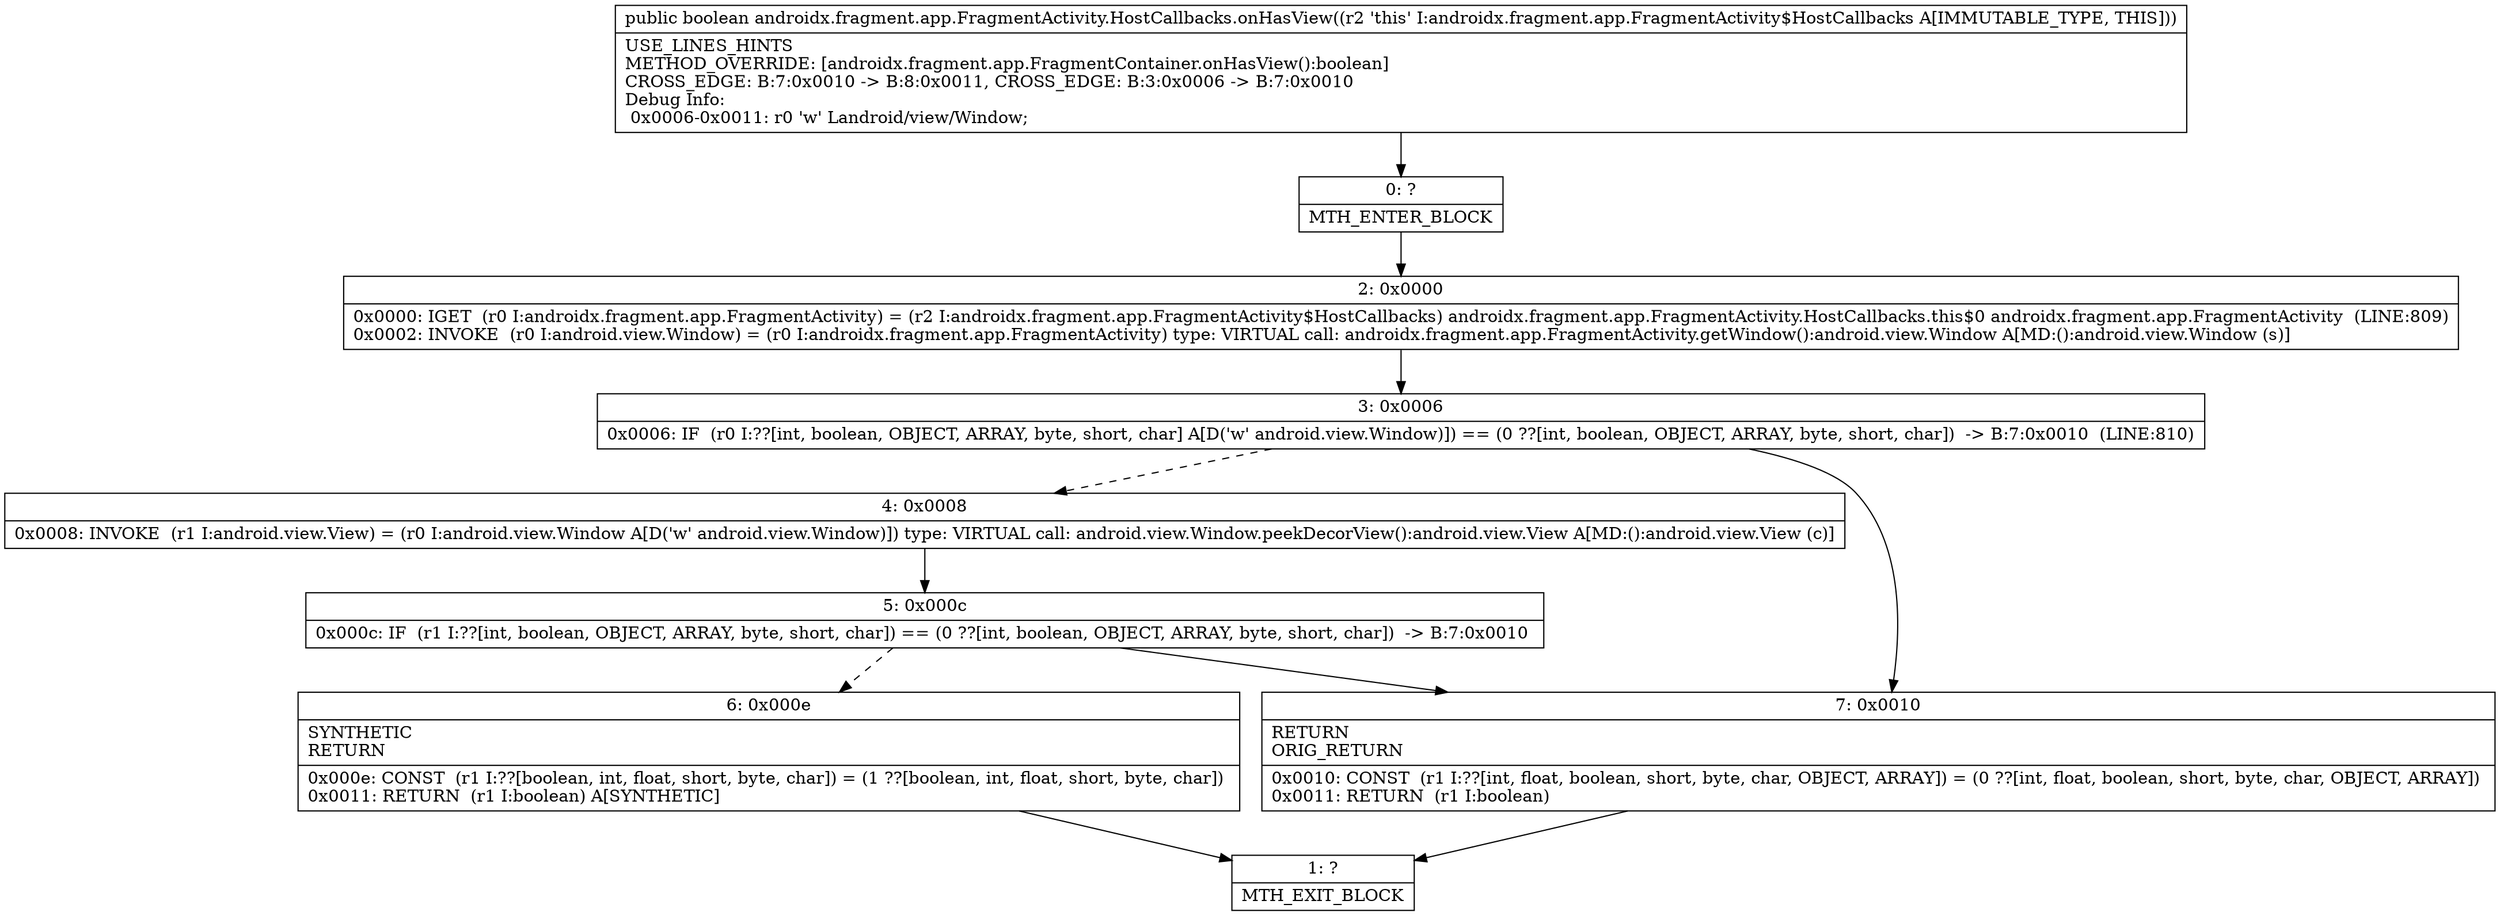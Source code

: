 digraph "CFG forandroidx.fragment.app.FragmentActivity.HostCallbacks.onHasView()Z" {
Node_0 [shape=record,label="{0\:\ ?|MTH_ENTER_BLOCK\l}"];
Node_2 [shape=record,label="{2\:\ 0x0000|0x0000: IGET  (r0 I:androidx.fragment.app.FragmentActivity) = (r2 I:androidx.fragment.app.FragmentActivity$HostCallbacks) androidx.fragment.app.FragmentActivity.HostCallbacks.this$0 androidx.fragment.app.FragmentActivity  (LINE:809)\l0x0002: INVOKE  (r0 I:android.view.Window) = (r0 I:androidx.fragment.app.FragmentActivity) type: VIRTUAL call: androidx.fragment.app.FragmentActivity.getWindow():android.view.Window A[MD:():android.view.Window (s)]\l}"];
Node_3 [shape=record,label="{3\:\ 0x0006|0x0006: IF  (r0 I:??[int, boolean, OBJECT, ARRAY, byte, short, char] A[D('w' android.view.Window)]) == (0 ??[int, boolean, OBJECT, ARRAY, byte, short, char])  \-\> B:7:0x0010  (LINE:810)\l}"];
Node_4 [shape=record,label="{4\:\ 0x0008|0x0008: INVOKE  (r1 I:android.view.View) = (r0 I:android.view.Window A[D('w' android.view.Window)]) type: VIRTUAL call: android.view.Window.peekDecorView():android.view.View A[MD:():android.view.View (c)]\l}"];
Node_5 [shape=record,label="{5\:\ 0x000c|0x000c: IF  (r1 I:??[int, boolean, OBJECT, ARRAY, byte, short, char]) == (0 ??[int, boolean, OBJECT, ARRAY, byte, short, char])  \-\> B:7:0x0010 \l}"];
Node_6 [shape=record,label="{6\:\ 0x000e|SYNTHETIC\lRETURN\l|0x000e: CONST  (r1 I:??[boolean, int, float, short, byte, char]) = (1 ??[boolean, int, float, short, byte, char]) \l0x0011: RETURN  (r1 I:boolean) A[SYNTHETIC]\l}"];
Node_1 [shape=record,label="{1\:\ ?|MTH_EXIT_BLOCK\l}"];
Node_7 [shape=record,label="{7\:\ 0x0010|RETURN\lORIG_RETURN\l|0x0010: CONST  (r1 I:??[int, float, boolean, short, byte, char, OBJECT, ARRAY]) = (0 ??[int, float, boolean, short, byte, char, OBJECT, ARRAY]) \l0x0011: RETURN  (r1 I:boolean) \l}"];
MethodNode[shape=record,label="{public boolean androidx.fragment.app.FragmentActivity.HostCallbacks.onHasView((r2 'this' I:androidx.fragment.app.FragmentActivity$HostCallbacks A[IMMUTABLE_TYPE, THIS]))  | USE_LINES_HINTS\lMETHOD_OVERRIDE: [androidx.fragment.app.FragmentContainer.onHasView():boolean]\lCROSS_EDGE: B:7:0x0010 \-\> B:8:0x0011, CROSS_EDGE: B:3:0x0006 \-\> B:7:0x0010\lDebug Info:\l  0x0006\-0x0011: r0 'w' Landroid\/view\/Window;\l}"];
MethodNode -> Node_0;Node_0 -> Node_2;
Node_2 -> Node_3;
Node_3 -> Node_4[style=dashed];
Node_3 -> Node_7;
Node_4 -> Node_5;
Node_5 -> Node_6[style=dashed];
Node_5 -> Node_7;
Node_6 -> Node_1;
Node_7 -> Node_1;
}

